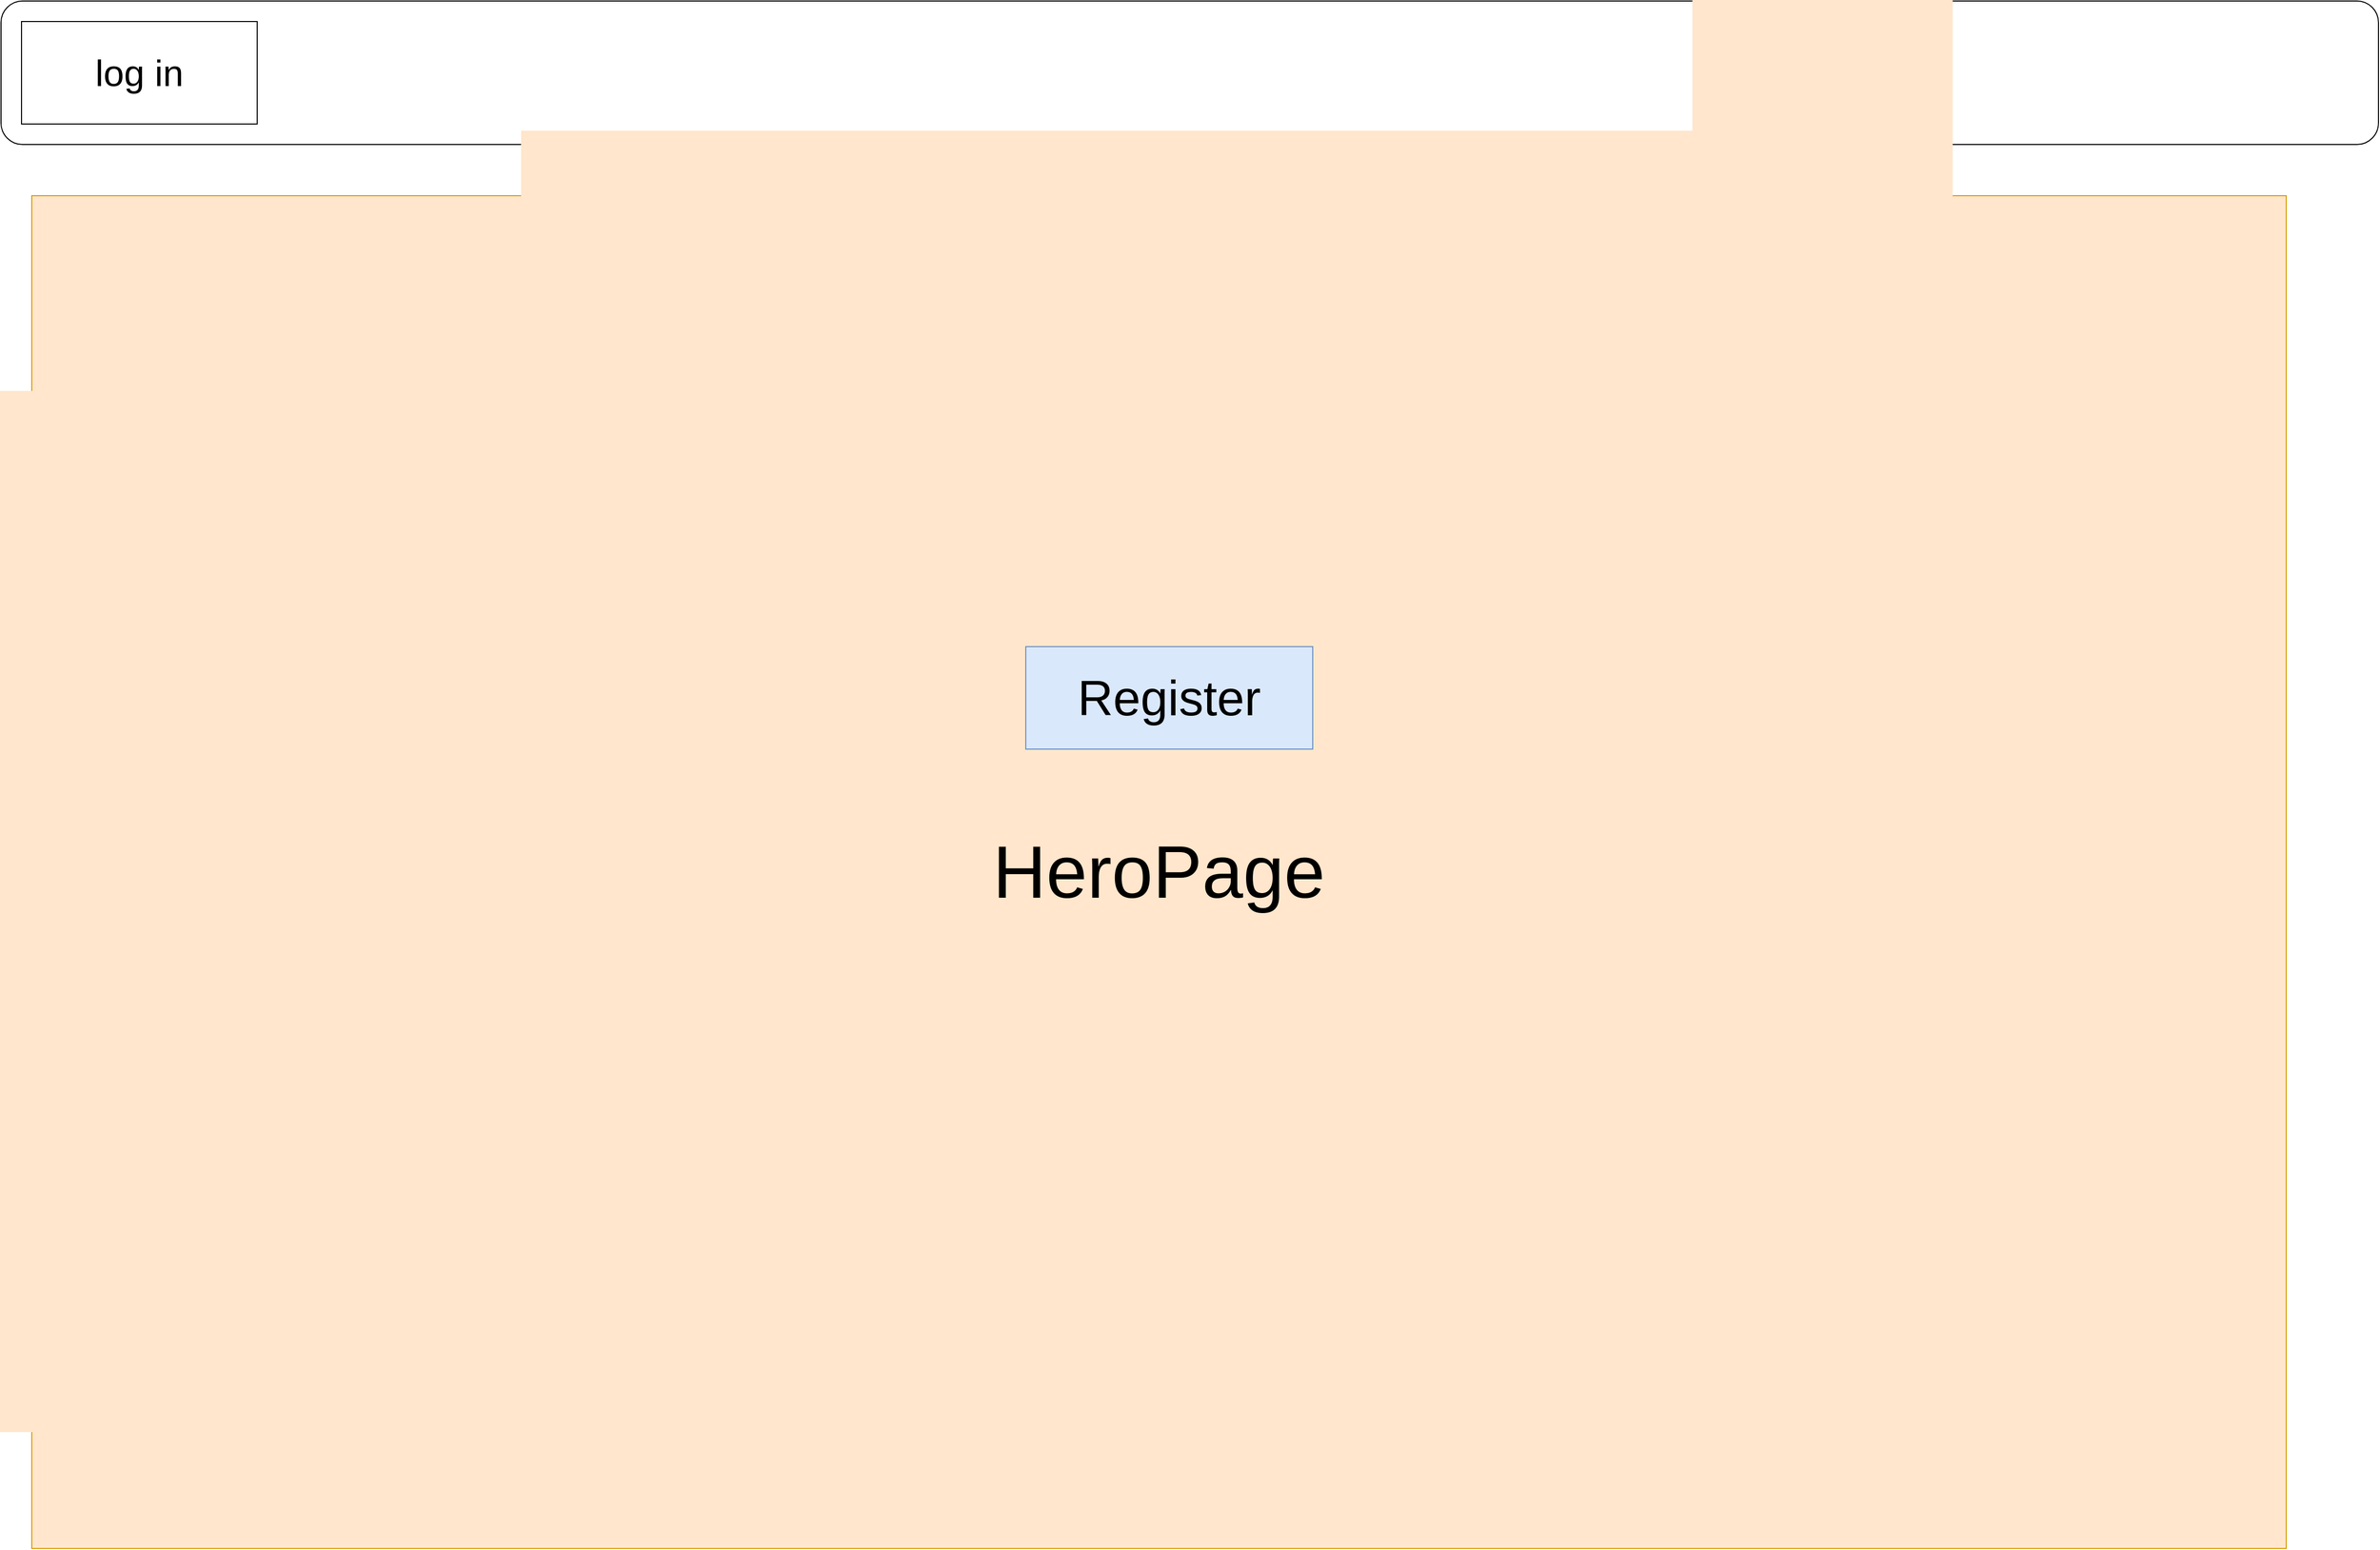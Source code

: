 <mxfile version="14.5.1" type="device" pages="7"><diagram id="RoaekyHfnmzPCnm6kQhw" name="LandingPage"><mxGraphModel dx="5688" dy="3288" grid="1" gridSize="10" guides="1" tooltips="1" connect="1" arrows="1" fold="1" page="1" pageScale="1" pageWidth="2336" pageHeight="1654" math="0" shadow="0"><root><mxCell id="0"/><mxCell id="1" parent="0"/><mxCell id="z6sfZKDjv0zPlavhGHbz-1" value="" style="rounded=1;whiteSpace=wrap;html=1;" parent="1" vertex="1"><mxGeometry x="10" y="20" width="2320" height="140" as="geometry"/></mxCell><mxCell id="z6sfZKDjv0zPlavhGHbz-2" value="&lt;font style=&quot;font-size: 36px&quot;&gt;log in&lt;/font&gt;" style="rounded=0;whiteSpace=wrap;html=1;" parent="1" vertex="1"><mxGeometry x="30" y="40" width="230" height="100" as="geometry"/></mxCell><mxCell id="bb4NArMdwNe-STBBEZkf-2" value="&lt;span style=&quot;font-size: 72px&quot;&gt;HeroPage&lt;/span&gt;" style="rounded=0;whiteSpace=wrap;html=1;fillColor=#ffe6cc;strokeColor=#d79b00;" parent="1" vertex="1"><mxGeometry x="40" y="210" width="2200" height="1320" as="geometry"/></mxCell><mxCell id="bb4NArMdwNe-STBBEZkf-3" value="&lt;span style=&quot;font-size: 48px&quot;&gt;Register&lt;/span&gt;" style="rounded=0;whiteSpace=wrap;html=1;fillColor=#dae8fc;strokeColor=#6c8ebf;" parent="1" vertex="1"><mxGeometry x="1010" y="650" width="280" height="100" as="geometry"/></mxCell></root></mxGraphModel></diagram><diagram name="RegisterForm" id="JtVIPHpHCqvAFYBfbvZ4"><mxGraphModel dx="2893" dy="1700" grid="1" gridSize="10" guides="1" tooltips="1" connect="1" arrows="1" fold="1" page="1" pageScale="1" pageWidth="2336" pageHeight="1654" math="0" shadow="0"><root><mxCell id="LNC5wL528hPBy11AjFmQ-0"/><mxCell id="LNC5wL528hPBy11AjFmQ-1" parent="LNC5wL528hPBy11AjFmQ-0"/><mxCell id="LNC5wL528hPBy11AjFmQ-2" value="" style="rounded=1;whiteSpace=wrap;html=1;" parent="LNC5wL528hPBy11AjFmQ-1" vertex="1"><mxGeometry x="10" y="20" width="2320" height="140" as="geometry"/></mxCell><mxCell id="LNC5wL528hPBy11AjFmQ-4" value="&lt;span style=&quot;font-size: 36px&quot;&gt;BackToMenu&lt;/span&gt;" style="rounded=0;whiteSpace=wrap;html=1;" parent="LNC5wL528hPBy11AjFmQ-1" vertex="1"><mxGeometry x="30" y="40" width="230" height="100" as="geometry"/></mxCell><mxCell id="LNC5wL528hPBy11AjFmQ-7" value="" style="whiteSpace=wrap;html=1;aspect=fixed;fontSize=36;fillColor=#fff2cc;strokeColor=#d6b656;" parent="LNC5wL528hPBy11AjFmQ-1" vertex="1"><mxGeometry x="90" y="260" width="1290" height="1290" as="geometry"/></mxCell><mxCell id="LNC5wL528hPBy11AjFmQ-10" value="last name" style="rounded=0;whiteSpace=wrap;html=1;fontSize=36;labelBackgroundColor=none;" parent="LNC5wL528hPBy11AjFmQ-1" vertex="1"><mxGeometry x="180" y="650" width="280" height="90" as="geometry"/></mxCell><mxCell id="LNC5wL528hPBy11AjFmQ-11" value="form" style="rounded=0;whiteSpace=wrap;html=1;fontSize=36;labelBackgroundColor=none;" parent="LNC5wL528hPBy11AjFmQ-1" vertex="1"><mxGeometry x="420" y="310" width="610" height="120" as="geometry"/></mxCell><mxCell id="LNC5wL528hPBy11AjFmQ-12" value="first name" style="rounded=0;whiteSpace=wrap;html=1;fontSize=36;labelBackgroundColor=none;" parent="LNC5wL528hPBy11AjFmQ-1" vertex="1"><mxGeometry x="180" y="530" width="280" height="80" as="geometry"/></mxCell><mxCell id="drOAOcWWvU2MAvdO_vOl-1" value="more datails...." style="rounded=0;whiteSpace=wrap;html=1;fontSize=36;labelBackgroundColor=none;" parent="LNC5wL528hPBy11AjFmQ-1" vertex="1"><mxGeometry x="170" y="920" width="280" height="80" as="geometry"/></mxCell><mxCell id="drOAOcWWvU2MAvdO_vOl-2" value="company name" style="rounded=0;whiteSpace=wrap;html=1;fontSize=36;labelBackgroundColor=none;" parent="LNC5wL528hPBy11AjFmQ-1" vertex="1"><mxGeometry x="170" y="780" width="280" height="80" as="geometry"/></mxCell><mxCell id="drOAOcWWvU2MAvdO_vOl-3" value="sheet id/OAuth?" style="rounded=0;whiteSpace=wrap;html=1;fontSize=36;labelBackgroundColor=none;" parent="LNC5wL528hPBy11AjFmQ-1" vertex="1"><mxGeometry x="170" y="1210" width="300" height="130" as="geometry"/></mxCell><mxCell id="drOAOcWWvU2MAvdO_vOl-4" value="sales/money goals&lt;br&gt;" style="rounded=0;whiteSpace=wrap;html=1;fontSize=36;labelBackgroundColor=none;" parent="LNC5wL528hPBy11AjFmQ-1" vertex="1"><mxGeometry x="170" y="1060" width="300" height="120" as="geometry"/></mxCell></root></mxGraphModel></diagram><diagram name="prograss" id="4bQ-zpZ1Pr8V2vZsK91g"><mxGraphModel dx="2893" dy="1700" grid="1" gridSize="10" guides="1" tooltips="1" connect="1" arrows="1" fold="1" page="1" pageScale="1" pageWidth="2336" pageHeight="1654" math="0" shadow="0"><root><mxCell id="AUMb0A7zsFpjSuEO1UWU-0"/><mxCell id="AUMb0A7zsFpjSuEO1UWU-1" parent="AUMb0A7zsFpjSuEO1UWU-0"/><mxCell id="AUMb0A7zsFpjSuEO1UWU-12" value="" style="rounded=0;whiteSpace=wrap;html=1;fillColor=#d5e8d4;strokeColor=#82b366;" parent="AUMb0A7zsFpjSuEO1UWU-1" vertex="1"><mxGeometry x="85" y="240" width="2185" height="1330" as="geometry"/></mxCell><mxCell id="AUMb0A7zsFpjSuEO1UWU-2" value="" style="rounded=1;whiteSpace=wrap;html=1;" parent="AUMb0A7zsFpjSuEO1UWU-1" vertex="1"><mxGeometry x="10" y="20" width="2320" height="140" as="geometry"/></mxCell><mxCell id="AUMb0A7zsFpjSuEO1UWU-3" value="&lt;span style=&quot;font-size: 36px&quot;&gt;BackToMenu&lt;/span&gt;" style="rounded=0;whiteSpace=wrap;html=1;" parent="AUMb0A7zsFpjSuEO1UWU-1" vertex="1"><mxGeometry x="30" y="40" width="230" height="100" as="geometry"/></mxCell><mxCell id="AUMb0A7zsFpjSuEO1UWU-5" value="num of meetings" style="rounded=0;whiteSpace=wrap;html=1;fontSize=36;labelBackgroundColor=none;" parent="AUMb0A7zsFpjSuEO1UWU-1" vertex="1"><mxGeometry x="180" y="650" width="280" height="90" as="geometry"/></mxCell><mxCell id="AUMb0A7zsFpjSuEO1UWU-6" value="yearly/monthely" style="rounded=0;whiteSpace=wrap;html=1;fontSize=36;labelBackgroundColor=none;" parent="AUMb0A7zsFpjSuEO1UWU-1" vertex="1"><mxGeometry x="830" y="300" width="610" height="120" as="geometry"/></mxCell><mxCell id="AUMb0A7zsFpjSuEO1UWU-7" value="num of calls" style="rounded=0;whiteSpace=wrap;html=1;fontSize=36;labelBackgroundColor=none;" parent="AUMb0A7zsFpjSuEO1UWU-1" vertex="1"><mxGeometry x="180" y="530" width="280" height="80" as="geometry"/></mxCell><mxCell id="AUMb0A7zsFpjSuEO1UWU-8" value="more fetuers" style="rounded=0;whiteSpace=wrap;html=1;fontSize=36;labelBackgroundColor=none;" parent="AUMb0A7zsFpjSuEO1UWU-1" vertex="1"><mxGeometry x="170" y="920" width="280" height="80" as="geometry"/></mxCell><mxCell id="AUMb0A7zsFpjSuEO1UWU-9" value="num of sales" style="rounded=0;whiteSpace=wrap;html=1;fontSize=36;labelBackgroundColor=none;" parent="AUMb0A7zsFpjSuEO1UWU-1" vertex="1"><mxGeometry x="170" y="780" width="280" height="80" as="geometry"/></mxCell><mxCell id="AUMb0A7zsFpjSuEO1UWU-11" value="sales/money goals&lt;br&gt;" style="rounded=0;whiteSpace=wrap;html=1;fontSize=36;labelBackgroundColor=none;" parent="AUMb0A7zsFpjSuEO1UWU-1" vertex="1"><mxGeometry x="160" y="1080" width="300" height="120" as="geometry"/></mxCell><mxCell id="AUMb0A7zsFpjSuEO1UWU-14" value="change goals" style="rounded=0;whiteSpace=wrap;html=1;fontSize=36;labelBackgroundColor=none;" parent="AUMb0A7zsFpjSuEO1UWU-1" vertex="1"><mxGeometry x="1850" y="490" width="280" height="80" as="geometry"/></mxCell><mxCell id="AUMb0A7zsFpjSuEO1UWU-15" value="Extra: info charts&lt;br&gt;" style="rounded=0;whiteSpace=wrap;html=1;fontSize=36;labelBackgroundColor=none;" parent="AUMb0A7zsFpjSuEO1UWU-1" vertex="1"><mxGeometry x="1860" y="630" width="280" height="120" as="geometry"/></mxCell></root></mxGraphModel></diagram><diagram name="tracking meetings and clients" id="j7AZHPW0XasSIszUmyo2"><mxGraphModel dx="2893" dy="1700" grid="1" gridSize="10" guides="1" tooltips="1" connect="1" arrows="1" fold="1" page="1" pageScale="1" pageWidth="2336" pageHeight="1654" math="0" shadow="0"><root><mxCell id="x7L3BWW28i9TgfVV2y54-0"/><mxCell id="x7L3BWW28i9TgfVV2y54-1" parent="x7L3BWW28i9TgfVV2y54-0"/><mxCell id="x7L3BWW28i9TgfVV2y54-2" value="" style="rounded=0;whiteSpace=wrap;html=1;fillColor=#d5e8d4;strokeColor=#82b366;" parent="x7L3BWW28i9TgfVV2y54-1" vertex="1"><mxGeometry x="85" y="240" width="2185" height="1330" as="geometry"/></mxCell><mxCell id="x7L3BWW28i9TgfVV2y54-3" value="" style="rounded=1;whiteSpace=wrap;html=1;" parent="x7L3BWW28i9TgfVV2y54-1" vertex="1"><mxGeometry x="10" y="20" width="2320" height="140" as="geometry"/></mxCell><mxCell id="x7L3BWW28i9TgfVV2y54-4" value="&lt;span style=&quot;font-size: 36px&quot;&gt;BackToMenu&lt;/span&gt;" style="rounded=0;whiteSpace=wrap;html=1;" parent="x7L3BWW28i9TgfVV2y54-1" vertex="1"><mxGeometry x="30" y="40" width="230" height="100" as="geometry"/></mxCell><mxCell id="x7L3BWW28i9TgfVV2y54-6" value="grid chart with appiontments filterd by parms:(date,city,value,more..)" style="rounded=0;whiteSpace=wrap;html=1;fontSize=36;labelBackgroundColor=none;" parent="x7L3BWW28i9TgfVV2y54-1" vertex="1"><mxGeometry x="830" y="260" width="610" height="160" as="geometry"/></mxCell></root></mxGraphModel></diagram><diagram name="daily report" id="B5YMkjGUQ6LsYHPor9eH"><mxGraphModel dx="2480" dy="1457" grid="1" gridSize="10" guides="1" tooltips="1" connect="1" arrows="1" fold="1" page="1" pageScale="1" pageWidth="2336" pageHeight="1654" math="0" shadow="0"><root><mxCell id="RP3HK9HOLFns65-s4XQe-0"/><mxCell id="RP3HK9HOLFns65-s4XQe-1" parent="RP3HK9HOLFns65-s4XQe-0"/><mxCell id="RP3HK9HOLFns65-s4XQe-2" value="" style="rounded=0;whiteSpace=wrap;html=1;fillColor=#d5e8d4;strokeColor=#82b366;" parent="RP3HK9HOLFns65-s4XQe-1" vertex="1"><mxGeometry x="85" y="240" width="2185" height="1330" as="geometry"/></mxCell><mxCell id="RP3HK9HOLFns65-s4XQe-3" value="" style="rounded=1;whiteSpace=wrap;html=1;" parent="RP3HK9HOLFns65-s4XQe-1" vertex="1"><mxGeometry x="10" y="20" width="2320" height="140" as="geometry"/></mxCell><mxCell id="RP3HK9HOLFns65-s4XQe-4" value="&lt;span style=&quot;font-size: 36px&quot;&gt;BackToMenu&lt;/span&gt;" style="rounded=0;whiteSpace=wrap;html=1;" parent="RP3HK9HOLFns65-s4XQe-1" vertex="1"><mxGeometry x="30" y="40" width="230" height="100" as="geometry"/></mxCell><mxCell id="RP3HK9HOLFns65-s4XQe-5" value="log daily activaty&lt;br&gt;&amp;nbsp;" style="rounded=0;whiteSpace=wrap;html=1;fontSize=36;labelBackgroundColor=none;" parent="RP3HK9HOLFns65-s4XQe-1" vertex="1"><mxGeometry x="400" y="310" width="1230" height="570" as="geometry"/></mxCell></root></mxGraphModel></diagram><diagram name="overall " id="zzC5v1Djyy0ghDehjaxf"><mxGraphModel dx="4740" dy="2740" grid="1" gridSize="10" guides="1" tooltips="1" connect="1" arrows="1" fold="1" page="1" pageScale="1" pageWidth="2336" pageHeight="1654" math="0" shadow="0"><root><mxCell id="N_PW5XtJ-JBnQjb32jKb-0"/><mxCell id="N_PW5XtJ-JBnQjb32jKb-1" parent="N_PW5XtJ-JBnQjb32jKb-0"/><mxCell id="kLmpwOPlmNzyxsBrFlYo-6" value="" style="edgeStyle=orthogonalEdgeStyle;rounded=0;orthogonalLoop=1;jettySize=auto;html=1;" edge="1" parent="N_PW5XtJ-JBnQjb32jKb-1" source="N_PW5XtJ-JBnQjb32jKb-6" target="kLmpwOPlmNzyxsBrFlYo-4"><mxGeometry relative="1" as="geometry"/></mxCell><mxCell id="N_PW5XtJ-JBnQjb32jKb-6" value="&lt;font style=&quot;font-size: 72px&quot;&gt;App&lt;br&gt;&lt;/font&gt;" style="rounded=0;whiteSpace=wrap;html=1;fillColor=#f5f5f5;strokeColor=#666666;fontColor=#333333;" vertex="1" parent="N_PW5XtJ-JBnQjb32jKb-1"><mxGeometry x="920" y="20" width="420" height="210" as="geometry"/></mxCell><mxCell id="kLmpwOPlmNzyxsBrFlYo-8" style="edgeStyle=orthogonalEdgeStyle;rounded=0;orthogonalLoop=1;jettySize=auto;html=1;exitX=0.5;exitY=0;exitDx=0;exitDy=0;entryX=0.5;entryY=1;entryDx=0;entryDy=0;" edge="1" parent="N_PW5XtJ-JBnQjb32jKb-1" source="kLmpwOPlmNzyxsBrFlYo-1" target="kLmpwOPlmNzyxsBrFlYo-2"><mxGeometry relative="1" as="geometry"/></mxCell><mxCell id="kLmpwOPlmNzyxsBrFlYo-1" value="&lt;font style=&quot;font-size: 72px&quot;&gt;Daily report&lt;br&gt;&lt;/font&gt;" style="rounded=0;whiteSpace=wrap;html=1;fillColor=#f8cecc;strokeColor=#b85450;" vertex="1" parent="N_PW5XtJ-JBnQjb32jKb-1"><mxGeometry x="870" y="890" width="420" height="210" as="geometry"/></mxCell><mxCell id="kLmpwOPlmNzyxsBrFlYo-2" value="&lt;font style=&quot;font-size: 72px&quot;&gt;Register&lt;br&gt;&lt;/font&gt;" style="rounded=0;whiteSpace=wrap;html=1;fillColor=#d5e8d4;strokeColor=#82b366;" vertex="1" parent="N_PW5XtJ-JBnQjb32jKb-1"><mxGeometry x="892.5" y="540" width="475" height="210" as="geometry"/></mxCell><mxCell id="kLmpwOPlmNzyxsBrFlYo-9" style="edgeStyle=orthogonalEdgeStyle;rounded=0;orthogonalLoop=1;jettySize=auto;html=1;exitX=0.5;exitY=0;exitDx=0;exitDy=0;entryX=0.647;entryY=1;entryDx=0;entryDy=0;entryPerimeter=0;" edge="1" parent="N_PW5XtJ-JBnQjb32jKb-1" source="kLmpwOPlmNzyxsBrFlYo-3" target="kLmpwOPlmNzyxsBrFlYo-2"><mxGeometry relative="1" as="geometry"/></mxCell><mxCell id="kLmpwOPlmNzyxsBrFlYo-3" value="&lt;font style=&quot;font-size: 72px&quot;&gt;Mettings Tracker&lt;br&gt;&lt;br&gt;&lt;/font&gt;" style="rounded=0;whiteSpace=wrap;html=1;fillColor=#f8cecc;strokeColor=#b85450;" vertex="1" parent="N_PW5XtJ-JBnQjb32jKb-1"><mxGeometry x="1480" y="890" width="660" height="220" as="geometry"/></mxCell><mxCell id="kLmpwOPlmNzyxsBrFlYo-4" value="&lt;font style=&quot;font-size: 72px&quot;&gt;LandingPage&lt;br&gt;&lt;/font&gt;" style="rounded=0;whiteSpace=wrap;html=1;fillColor=#dae8fc;strokeColor=#6c8ebf;" vertex="1" parent="N_PW5XtJ-JBnQjb32jKb-1"><mxGeometry x="885" y="290" width="490" height="210" as="geometry"/></mxCell><mxCell id="kLmpwOPlmNzyxsBrFlYo-7" style="edgeStyle=orthogonalEdgeStyle;rounded=0;orthogonalLoop=1;jettySize=auto;html=1;exitX=0.5;exitY=0;exitDx=0;exitDy=0;entryX=0.423;entryY=1;entryDx=0;entryDy=0;entryPerimeter=0;" edge="1" parent="N_PW5XtJ-JBnQjb32jKb-1" source="kLmpwOPlmNzyxsBrFlYo-5" target="kLmpwOPlmNzyxsBrFlYo-2"><mxGeometry relative="1" as="geometry"/></mxCell><mxCell id="kLmpwOPlmNzyxsBrFlYo-5" value="&lt;font style=&quot;font-size: 72px&quot;&gt;Prograss&lt;br&gt;&lt;/font&gt;" style="rounded=0;whiteSpace=wrap;html=1;fillColor=#f8cecc;strokeColor=#b85450;" vertex="1" parent="N_PW5XtJ-JBnQjb32jKb-1"><mxGeometry x="230" y="870" width="420" height="210" as="geometry"/></mxCell></root></mxGraphModel></diagram><diagram name="Extra ideas" id="Oe9p-M7_5GNk06Wn4GtI"><mxGraphModel dx="3472" dy="2040" grid="1" gridSize="10" guides="1" tooltips="1" connect="1" arrows="1" fold="1" page="1" pageScale="1" pageWidth="2336" pageHeight="1654" math="0" shadow="0"><root><mxCell id="7jiEJGAzdLi-fM20fOi4-0"/><mxCell id="7jiEJGAzdLi-fM20fOi4-1" parent="7jiEJGAzdLi-fM20fOi4-0"/><mxCell id="7jiEJGAzdLi-fM20fOi4-2" value="" style="rounded=0;whiteSpace=wrap;html=1;fillColor=#d5e8d4;strokeColor=#82b366;" parent="7jiEJGAzdLi-fM20fOi4-1" vertex="1"><mxGeometry x="85" y="240" width="2185" height="1330" as="geometry"/></mxCell><mxCell id="7jiEJGAzdLi-fM20fOi4-3" value="" style="rounded=1;whiteSpace=wrap;html=1;" parent="7jiEJGAzdLi-fM20fOi4-1" vertex="1"><mxGeometry x="10" y="20" width="2320" height="140" as="geometry"/></mxCell><mxCell id="7jiEJGAzdLi-fM20fOi4-4" value="&lt;span style=&quot;font-size: 36px&quot;&gt;BackToMenu&lt;/span&gt;" style="rounded=0;whiteSpace=wrap;html=1;" parent="7jiEJGAzdLi-fM20fOi4-1" vertex="1"><mxGeometry x="30" y="40" width="230" height="100" as="geometry"/></mxCell><mxCell id="7jiEJGAzdLi-fM20fOi4-5" value="* daily assaignments/todos&lt;br&gt;* mailing via email/sms after every first meeting/weekly&lt;br&gt;* daily motivation&amp;nbsp;&lt;br&gt;* keep track of log ins,give positive reinforcement on login streaks&lt;br&gt;*&amp;nbsp;customer survey&lt;br&gt;* local storage for better performence" style="rounded=0;whiteSpace=wrap;html=1;fontSize=36;labelBackgroundColor=none;align=left;spacingLeft=20;" parent="7jiEJGAzdLi-fM20fOi4-1" vertex="1"><mxGeometry x="120" y="300" width="1270" height="1190" as="geometry"/></mxCell></root></mxGraphModel></diagram></mxfile>